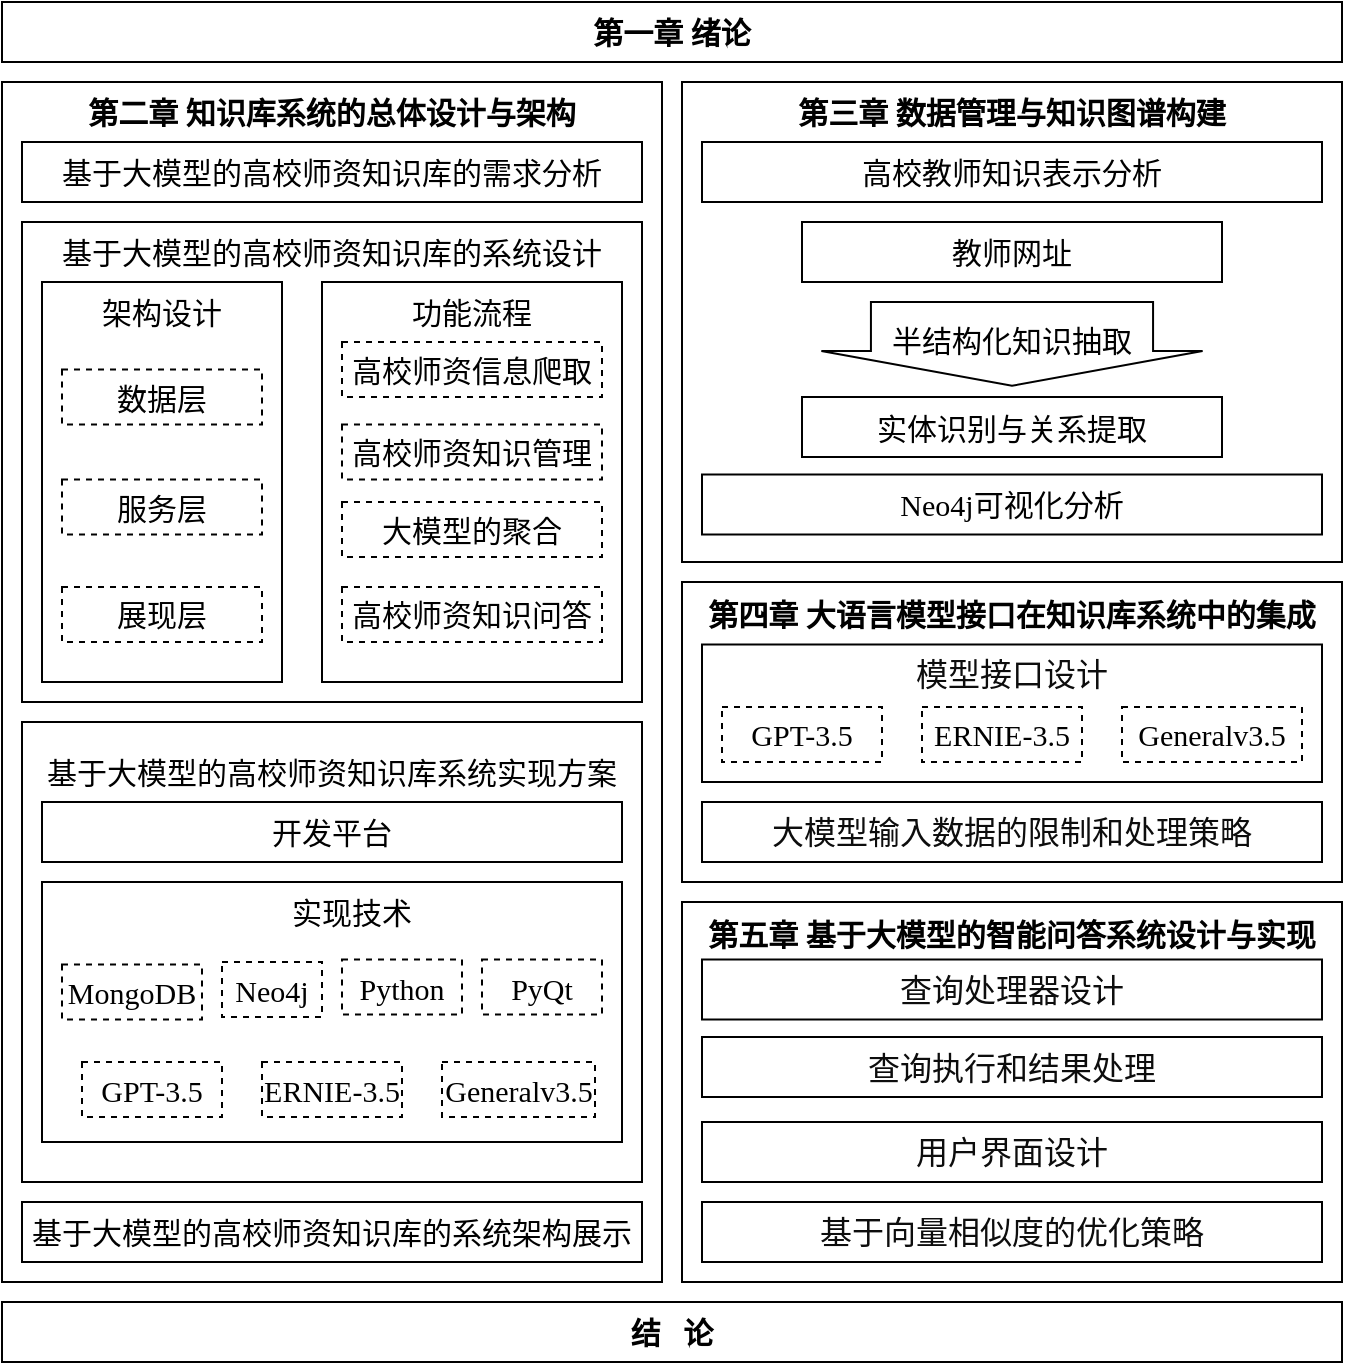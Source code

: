 <mxfile version="24.4.3" type="github">
  <diagram name="第 1 页" id="RLIpUlMl5tuERCqupQb9">
    <mxGraphModel dx="1042" dy="535" grid="1" gridSize="10" guides="1" tooltips="1" connect="1" arrows="1" fold="1" page="1" pageScale="1" pageWidth="827" pageHeight="1169" math="0" shadow="0">
      <root>
        <mxCell id="0" />
        <mxCell id="1" parent="0" />
        <mxCell id="gUjjzV2rQby6Is31GigP-1" value="&lt;font face=&quot;Times New Roman&quot; style=&quot;font-size: 15px;&quot;&gt;&lt;b&gt;第一章 绪论&lt;/b&gt;&lt;/font&gt;" style="rounded=0;whiteSpace=wrap;html=1;" parent="1" vertex="1">
          <mxGeometry x="150" y="190" width="670" height="30" as="geometry" />
        </mxCell>
        <mxCell id="gUjjzV2rQby6Is31GigP-6" value="" style="rounded=0;whiteSpace=wrap;html=1;" parent="1" vertex="1">
          <mxGeometry x="150" y="230" width="330" height="600" as="geometry" />
        </mxCell>
        <mxCell id="gUjjzV2rQby6Is31GigP-3" value="&lt;p class=&quot;MsoNormal&quot;&gt;&lt;font face=&quot;Times New Roman&quot; style=&quot;font-size: 15px;&quot;&gt;&lt;b&gt;第二章 知识库系统的总体设计与架构&lt;/b&gt;&lt;/font&gt;&lt;/p&gt;" style="rounded=0;whiteSpace=wrap;html=1;opacity=0;" parent="1" vertex="1">
          <mxGeometry x="150" y="230" width="330" height="30" as="geometry" />
        </mxCell>
        <mxCell id="gUjjzV2rQby6Is31GigP-4" value="&lt;p align=&quot;center&quot; class=&quot;MsoNormal&quot;&gt;&lt;font face=&quot;Times New Roman&quot; style=&quot;font-size: 15px;&quot;&gt;基于大模型的高校师资知识库的需求分析&lt;/font&gt;&lt;/p&gt;" style="rounded=0;whiteSpace=wrap;html=1;" parent="1" vertex="1">
          <mxGeometry x="160" y="260" width="310" height="30" as="geometry" />
        </mxCell>
        <mxCell id="gUjjzV2rQby6Is31GigP-7" value="" style="rounded=0;whiteSpace=wrap;html=1;" parent="1" vertex="1">
          <mxGeometry x="160" y="300" width="310" height="240" as="geometry" />
        </mxCell>
        <mxCell id="gUjjzV2rQby6Is31GigP-8" value="&lt;p class=&quot;MsoNormal&quot;&gt;&lt;span style=&quot;font-family: &amp;quot;Times New Roman&amp;quot;; font-size: 15px;&quot;&gt;基于大模型的高校师资知识库的系统设计&lt;/span&gt;&lt;br&gt;&lt;/p&gt;" style="rounded=0;whiteSpace=wrap;html=1;opacity=0;" parent="1" vertex="1">
          <mxGeometry x="160" y="300" width="310" height="30" as="geometry" />
        </mxCell>
        <mxCell id="gUjjzV2rQby6Is31GigP-9" value="" style="rounded=0;whiteSpace=wrap;html=1;" parent="1" vertex="1">
          <mxGeometry x="170" y="330" width="120" height="200" as="geometry" />
        </mxCell>
        <mxCell id="gUjjzV2rQby6Is31GigP-10" value="" style="rounded=0;whiteSpace=wrap;html=1;" parent="1" vertex="1">
          <mxGeometry x="310" y="330" width="150" height="200" as="geometry" />
        </mxCell>
        <mxCell id="gUjjzV2rQby6Is31GigP-11" value="&lt;p class=&quot;MsoNormal&quot;&gt;&lt;font face=&quot;Times New Roman&quot;&gt;&lt;span style=&quot;font-size: 15px;&quot;&gt;架构设计&lt;/span&gt;&lt;/font&gt;&lt;br&gt;&lt;/p&gt;" style="rounded=0;whiteSpace=wrap;html=1;opacity=0;" parent="1" vertex="1">
          <mxGeometry x="170" y="330" width="120" height="30" as="geometry" />
        </mxCell>
        <mxCell id="gUjjzV2rQby6Is31GigP-12" value="&lt;font style=&quot;font-size: 15px;&quot; face=&quot;Times New Roman&quot;&gt;数据层&lt;/font&gt;" style="rounded=0;whiteSpace=wrap;html=1;dashed=1;" parent="1" vertex="1">
          <mxGeometry x="180" y="373.75" width="100" height="27.5" as="geometry" />
        </mxCell>
        <mxCell id="gUjjzV2rQby6Is31GigP-13" value="&lt;font face=&quot;Times New Roman&quot;&gt;&lt;span style=&quot;font-size: 15px;&quot;&gt;服务层&lt;/span&gt;&lt;/font&gt;" style="rounded=0;whiteSpace=wrap;html=1;dashed=1;" parent="1" vertex="1">
          <mxGeometry x="180" y="428.75" width="100" height="27.5" as="geometry" />
        </mxCell>
        <mxCell id="gUjjzV2rQby6Is31GigP-14" value="&lt;font face=&quot;Times New Roman&quot;&gt;&lt;span style=&quot;font-size: 15px;&quot;&gt;展现层&lt;/span&gt;&lt;/font&gt;" style="rounded=0;whiteSpace=wrap;html=1;dashed=1;" parent="1" vertex="1">
          <mxGeometry x="180" y="482.5" width="100" height="27.5" as="geometry" />
        </mxCell>
        <mxCell id="gUjjzV2rQby6Is31GigP-15" value="&lt;p class=&quot;MsoNormal&quot;&gt;&lt;font face=&quot;Times New Roman&quot;&gt;&lt;span style=&quot;font-size: 15px;&quot;&gt;功能流程&lt;/span&gt;&lt;/font&gt;&lt;br&gt;&lt;/p&gt;" style="rounded=0;whiteSpace=wrap;html=1;opacity=0;" parent="1" vertex="1">
          <mxGeometry x="310" y="330" width="150" height="30" as="geometry" />
        </mxCell>
        <mxCell id="gUjjzV2rQby6Is31GigP-16" value="&lt;font face=&quot;Times New Roman&quot;&gt;&lt;span style=&quot;font-size: 15px;&quot;&gt;高校师资信息爬取&lt;/span&gt;&lt;/font&gt;" style="rounded=0;whiteSpace=wrap;html=1;dashed=1;" parent="1" vertex="1">
          <mxGeometry x="320" y="360" width="130" height="27.5" as="geometry" />
        </mxCell>
        <mxCell id="gUjjzV2rQby6Is31GigP-17" value="&lt;font face=&quot;Times New Roman&quot;&gt;&lt;span style=&quot;font-size: 15px;&quot;&gt;高校师资知识管理&lt;/span&gt;&lt;/font&gt;" style="rounded=0;whiteSpace=wrap;html=1;dashed=1;" parent="1" vertex="1">
          <mxGeometry x="320" y="401.25" width="130" height="27.5" as="geometry" />
        </mxCell>
        <mxCell id="gUjjzV2rQby6Is31GigP-18" value="&lt;font face=&quot;Times New Roman&quot;&gt;&lt;span style=&quot;font-size: 15px;&quot;&gt;大模型的聚合&lt;/span&gt;&lt;/font&gt;" style="rounded=0;whiteSpace=wrap;html=1;dashed=1;" parent="1" vertex="1">
          <mxGeometry x="320" y="440" width="130" height="27.5" as="geometry" />
        </mxCell>
        <mxCell id="gUjjzV2rQby6Is31GigP-19" value="&lt;font face=&quot;Times New Roman&quot;&gt;&lt;span style=&quot;font-size: 15px;&quot;&gt;高校师资知识问答&lt;/span&gt;&lt;/font&gt;" style="rounded=0;whiteSpace=wrap;html=1;dashed=1;" parent="1" vertex="1">
          <mxGeometry x="320" y="482.5" width="130" height="27.5" as="geometry" />
        </mxCell>
        <mxCell id="gUjjzV2rQby6Is31GigP-20" value="" style="rounded=0;whiteSpace=wrap;html=1;" parent="1" vertex="1">
          <mxGeometry x="160" y="550" width="310" height="230" as="geometry" />
        </mxCell>
        <mxCell id="gUjjzV2rQby6Is31GigP-21" value="&lt;p class=&quot;MsoNormal&quot;&gt;&lt;span style=&quot;font-family: &amp;quot;Times New Roman&amp;quot;; font-size: 15px;&quot;&gt;基于大模型的高校师资知识库系统实现方案&lt;/span&gt;&lt;br&gt;&lt;/p&gt;" style="rounded=0;whiteSpace=wrap;html=1;opacity=0;" parent="1" vertex="1">
          <mxGeometry x="160" y="560" width="310" height="30" as="geometry" />
        </mxCell>
        <mxCell id="gUjjzV2rQby6Is31GigP-23" value="&lt;p align=&quot;center&quot; class=&quot;MsoNormal&quot;&gt;&lt;font face=&quot;Times New Roman&quot; style=&quot;font-size: 15px;&quot;&gt;开发平台&lt;/font&gt;&lt;/p&gt;" style="rounded=0;whiteSpace=wrap;html=1;" parent="1" vertex="1">
          <mxGeometry x="170" y="590" width="290" height="30" as="geometry" />
        </mxCell>
        <mxCell id="gUjjzV2rQby6Is31GigP-24" value="" style="rounded=0;whiteSpace=wrap;html=1;" parent="1" vertex="1">
          <mxGeometry x="170" y="630" width="290" height="130" as="geometry" />
        </mxCell>
        <mxCell id="gUjjzV2rQby6Is31GigP-25" value="&lt;p class=&quot;MsoNormal&quot;&gt;&lt;span style=&quot;font-family: &amp;quot;Times New Roman&amp;quot;; font-size: 15px;&quot;&gt;实现技术&lt;/span&gt;&lt;br&gt;&lt;/p&gt;" style="rounded=0;whiteSpace=wrap;html=1;opacity=0;" parent="1" vertex="1">
          <mxGeometry x="170" y="630" width="310" height="30" as="geometry" />
        </mxCell>
        <mxCell id="gUjjzV2rQby6Is31GigP-22" value="&lt;font face=&quot;Times New Roman&quot;&gt;&lt;span style=&quot;font-size: 15px;&quot;&gt;MongoDB&lt;/span&gt;&lt;/font&gt;" style="rounded=0;whiteSpace=wrap;html=1;dashed=1;" parent="1" vertex="1">
          <mxGeometry x="180" y="671.25" width="70" height="27.5" as="geometry" />
        </mxCell>
        <mxCell id="gUjjzV2rQby6Is31GigP-27" value="&lt;font face=&quot;Times New Roman&quot;&gt;&lt;span style=&quot;font-size: 15px;&quot;&gt;Neo4j&lt;/span&gt;&lt;/font&gt;" style="rounded=0;whiteSpace=wrap;html=1;dashed=1;" parent="1" vertex="1">
          <mxGeometry x="260" y="670" width="50" height="27.5" as="geometry" />
        </mxCell>
        <mxCell id="gUjjzV2rQby6Is31GigP-28" value="&lt;font face=&quot;Times New Roman&quot;&gt;&lt;span style=&quot;font-size: 15px;&quot;&gt;Python&lt;/span&gt;&lt;/font&gt;" style="rounded=0;whiteSpace=wrap;html=1;dashed=1;" parent="1" vertex="1">
          <mxGeometry x="320" y="668.75" width="60" height="27.5" as="geometry" />
        </mxCell>
        <mxCell id="gUjjzV2rQby6Is31GigP-29" value="&lt;font face=&quot;Times New Roman&quot;&gt;&lt;span style=&quot;font-size: 15px;&quot;&gt;PyQt&lt;/span&gt;&lt;/font&gt;" style="rounded=0;whiteSpace=wrap;html=1;dashed=1;" parent="1" vertex="1">
          <mxGeometry x="390" y="668.75" width="60" height="27.5" as="geometry" />
        </mxCell>
        <mxCell id="gUjjzV2rQby6Is31GigP-32" value="&lt;font face=&quot;Times New Roman&quot;&gt;&lt;span style=&quot;font-size: 15px;&quot;&gt;GPT-3.5&lt;/span&gt;&lt;/font&gt;" style="rounded=0;whiteSpace=wrap;html=1;dashed=1;" parent="1" vertex="1">
          <mxGeometry x="190" y="720" width="70" height="27.5" as="geometry" />
        </mxCell>
        <mxCell id="gUjjzV2rQby6Is31GigP-33" value="&lt;font face=&quot;Times New Roman&quot;&gt;&lt;span style=&quot;font-size: 15px;&quot;&gt;ERNIE-3.5&lt;/span&gt;&lt;/font&gt;" style="rounded=0;whiteSpace=wrap;html=1;dashed=1;" parent="1" vertex="1">
          <mxGeometry x="280" y="720" width="70" height="27.5" as="geometry" />
        </mxCell>
        <mxCell id="gUjjzV2rQby6Is31GigP-34" value="&lt;font face=&quot;Times New Roman&quot;&gt;&lt;span style=&quot;font-size: 15px;&quot;&gt;Generalv3.5&lt;/span&gt;&lt;/font&gt;" style="rounded=0;whiteSpace=wrap;html=1;dashed=1;" parent="1" vertex="1">
          <mxGeometry x="370" y="720" width="76.5" height="27.5" as="geometry" />
        </mxCell>
        <mxCell id="gUjjzV2rQby6Is31GigP-36" value="&lt;p align=&quot;center&quot; class=&quot;MsoNormal&quot;&gt;&lt;font face=&quot;Times New Roman&quot; style=&quot;font-size: 15px;&quot;&gt;基于大模型的高校师资知识库的系统架构展示&lt;/font&gt;&lt;/p&gt;" style="rounded=0;whiteSpace=wrap;html=1;" parent="1" vertex="1">
          <mxGeometry x="160" y="790" width="310" height="30" as="geometry" />
        </mxCell>
        <mxCell id="gUjjzV2rQby6Is31GigP-37" value="" style="rounded=0;whiteSpace=wrap;html=1;" parent="1" vertex="1">
          <mxGeometry x="490" y="230" width="330" height="240" as="geometry" />
        </mxCell>
        <mxCell id="gUjjzV2rQby6Is31GigP-38" value="&lt;p class=&quot;MsoNormal&quot;&gt;&lt;font face=&quot;Times New Roman&quot; style=&quot;font-size: 15px;&quot;&gt;&lt;b&gt;第三章&amp;nbsp;&lt;/b&gt;&lt;/font&gt;&lt;span style=&quot;background-color: initial; font-size: 15px;&quot;&gt;&lt;font face=&quot;Times New Roman&quot;&gt;&lt;b&gt;数据管理与知识图谱构建&lt;/b&gt;&lt;/font&gt;&lt;/span&gt;&lt;/p&gt;" style="rounded=0;whiteSpace=wrap;html=1;opacity=0;" parent="1" vertex="1">
          <mxGeometry x="490" y="230" width="330" height="30" as="geometry" />
        </mxCell>
        <mxCell id="gUjjzV2rQby6Is31GigP-39" value="&lt;p align=&quot;center&quot; class=&quot;MsoNormal&quot;&gt;&lt;font face=&quot;Times New Roman&quot;&gt;&lt;span style=&quot;font-size: 15px;&quot;&gt;高校教师知识表示分析&lt;/span&gt;&lt;/font&gt;&lt;br&gt;&lt;/p&gt;" style="rounded=0;whiteSpace=wrap;html=1;" parent="1" vertex="1">
          <mxGeometry x="500" y="260" width="310" height="30" as="geometry" />
        </mxCell>
        <mxCell id="gUjjzV2rQby6Is31GigP-40" value="&lt;p align=&quot;center&quot; class=&quot;MsoNormal&quot;&gt;&lt;font face=&quot;Times New Roman&quot;&gt;&lt;span style=&quot;font-size: 15px;&quot;&gt;教师网址&lt;/span&gt;&lt;/font&gt;&lt;br&gt;&lt;/p&gt;" style="rounded=0;whiteSpace=wrap;html=1;" parent="1" vertex="1">
          <mxGeometry x="550" y="300" width="210" height="30" as="geometry" />
        </mxCell>
        <mxCell id="gUjjzV2rQby6Is31GigP-42" value="" style="html=1;shadow=0;dashed=0;align=center;verticalAlign=middle;shape=mxgraph.arrows2.arrow;dy=0.26;dx=17.34;notch=0;rotation=90;" parent="1" vertex="1">
          <mxGeometry x="634.06" y="265.62" width="41.88" height="190.63" as="geometry" />
        </mxCell>
        <mxCell id="gUjjzV2rQby6Is31GigP-46" value="&lt;p class=&quot;MsoNormal&quot;&gt;&lt;font face=&quot;Times New Roman&quot;&gt;&lt;span style=&quot;font-size: 15px;&quot;&gt;半结构化知识抽取&lt;/span&gt;&lt;/font&gt;&lt;br&gt;&lt;/p&gt;" style="rounded=0;whiteSpace=wrap;html=1;opacity=0;" parent="1" vertex="1">
          <mxGeometry x="590" y="343.75" width="130" height="30" as="geometry" />
        </mxCell>
        <mxCell id="gUjjzV2rQby6Is31GigP-48" value="&lt;p align=&quot;center&quot; class=&quot;MsoNormal&quot;&gt;&lt;font face=&quot;Times New Roman&quot;&gt;&lt;span style=&quot;font-size: 15px;&quot;&gt;实体识别与关系提取&lt;/span&gt;&lt;/font&gt;&lt;br&gt;&lt;/p&gt;" style="rounded=0;whiteSpace=wrap;html=1;" parent="1" vertex="1">
          <mxGeometry x="550" y="387.5" width="210" height="30" as="geometry" />
        </mxCell>
        <mxCell id="gUjjzV2rQby6Is31GigP-49" value="&lt;p align=&quot;center&quot; class=&quot;MsoNormal&quot;&gt;&lt;font face=&quot;Times New Roman&quot;&gt;&lt;span style=&quot;font-size: 15px;&quot;&gt;Neo4j可视化分析&lt;/span&gt;&lt;/font&gt;&lt;br&gt;&lt;/p&gt;" style="rounded=0;whiteSpace=wrap;html=1;" parent="1" vertex="1">
          <mxGeometry x="500" y="426.25" width="310" height="30" as="geometry" />
        </mxCell>
        <mxCell id="gUjjzV2rQby6Is31GigP-50" value="" style="rounded=0;whiteSpace=wrap;html=1;" parent="1" vertex="1">
          <mxGeometry x="490" y="480" width="330" height="150" as="geometry" />
        </mxCell>
        <mxCell id="gUjjzV2rQby6Is31GigP-51" value="&lt;p class=&quot;MsoNormal&quot;&gt;&lt;font face=&quot;Times New Roman&quot; style=&quot;font-size: 15px;&quot;&gt;&lt;b&gt;第四章&amp;nbsp;&lt;/b&gt;&lt;/font&gt;&lt;span style=&quot;background-color: initial; font-size: 15px;&quot;&gt;&lt;font face=&quot;Times New Roman&quot;&gt;&lt;b&gt;大语言模型接口在知识库系统中的集成&lt;/b&gt;&lt;/font&gt;&lt;/span&gt;&lt;/p&gt;" style="rounded=0;whiteSpace=wrap;html=1;opacity=0;" parent="1" vertex="1">
          <mxGeometry x="490" y="481.25" width="330" height="30" as="geometry" />
        </mxCell>
        <mxCell id="gUjjzV2rQby6Is31GigP-53" value="" style="rounded=0;whiteSpace=wrap;html=1;" parent="1" vertex="1">
          <mxGeometry x="500" y="511.25" width="310" height="68.75" as="geometry" />
        </mxCell>
        <mxCell id="gUjjzV2rQby6Is31GigP-54" value="&lt;p class=&quot;MsoNormal&quot;&gt;&lt;span style=&quot;border: 0px solid rgb(227, 227, 227); box-sizing: border-box; --tw-border-spacing-x: 0; --tw-border-spacing-y: 0; --tw-translate-x: 0; --tw-translate-y: 0; --tw-rotate: 0; --tw-skew-x: 0; --tw-skew-y: 0; --tw-scale-x: 1; --tw-scale-y: 1; --tw-pan-x: ; --tw-pan-y: ; --tw-pinch-zoom: ; --tw-scroll-snap-strictness: proximity; --tw-gradient-from-position: ; --tw-gradient-via-position: ; --tw-gradient-to-position: ; --tw-ordinal: ; --tw-slashed-zero: ; --tw-numeric-figure: ; --tw-numeric-spacing: ; --tw-numeric-fraction: ; --tw-ring-inset: ; --tw-ring-offset-width: 0px; --tw-ring-offset-color: #fff; --tw-ring-color: rgba(69,89,164,.5); --tw-ring-offset-shadow: 0 0 transparent; --tw-ring-shadow: 0 0 transparent; --tw-shadow: 0 0 transparent; --tw-shadow-colored: 0 0 transparent; --tw-blur: ; --tw-brightness: ; --tw-contrast: ; --tw-grayscale: ; --tw-hue-rotate: ; --tw-invert: ; --tw-saturate: ; --tw-sepia: ; --tw-drop-shadow: ; --tw-backdrop-blur: ; --tw-backdrop-brightness: ; --tw-backdrop-contrast: ; --tw-backdrop-grayscale: ; --tw-backdrop-hue-rotate: ; --tw-backdrop-invert: ; --tw-backdrop-opacity: ; --tw-backdrop-saturate: ; --tw-backdrop-sepia: ; --tw-contain-size: ; --tw-contain-layout: ; --tw-contain-paint: ; --tw-contain-style: ; color: rgb(13, 13, 13); font-size: 16px; text-align: left; white-space-collapse: preserve; background-color: rgb(255, 255, 255);&quot;&gt;&lt;font face=&quot;Times New Roman&quot;&gt;模型接口设计&lt;/font&gt;&lt;/span&gt;&lt;br&gt;&lt;/p&gt;" style="rounded=0;whiteSpace=wrap;html=1;opacity=0;" parent="1" vertex="1">
          <mxGeometry x="500" y="511.25" width="310" height="30" as="geometry" />
        </mxCell>
        <mxCell id="gUjjzV2rQby6Is31GigP-55" value="&lt;font face=&quot;Times New Roman&quot;&gt;&lt;span style=&quot;font-size: 15px;&quot;&gt;GPT-3.5&lt;/span&gt;&lt;/font&gt;" style="rounded=0;whiteSpace=wrap;html=1;dashed=1;" parent="1" vertex="1">
          <mxGeometry x="510" y="542.5" width="80" height="27.5" as="geometry" />
        </mxCell>
        <mxCell id="gUjjzV2rQby6Is31GigP-56" value="&lt;font face=&quot;Times New Roman&quot;&gt;&lt;span style=&quot;font-size: 15px;&quot;&gt;ERNIE-3.5&lt;/span&gt;&lt;/font&gt;" style="rounded=0;whiteSpace=wrap;html=1;dashed=1;" parent="1" vertex="1">
          <mxGeometry x="610" y="542.5" width="80" height="27.5" as="geometry" />
        </mxCell>
        <mxCell id="gUjjzV2rQby6Is31GigP-57" value="&lt;font face=&quot;Times New Roman&quot;&gt;&lt;span style=&quot;font-size: 15px;&quot;&gt;Generalv3.5&lt;/span&gt;&lt;/font&gt;" style="rounded=0;whiteSpace=wrap;html=1;dashed=1;" parent="1" vertex="1">
          <mxGeometry x="710" y="542.5" width="90" height="27.5" as="geometry" />
        </mxCell>
        <mxCell id="gUjjzV2rQby6Is31GigP-58" value="&lt;p align=&quot;center&quot; class=&quot;MsoNormal&quot;&gt;&lt;span style=&quot;color: rgb(13, 13, 13); font-size: 16px; text-align: left; white-space-collapse: preserve; background-color: rgb(255, 255, 255);&quot;&gt;&lt;font face=&quot;Times New Roman&quot;&gt;大模型输入数据的限制和处理策略&lt;/font&gt;&lt;/span&gt;&lt;br&gt;&lt;/p&gt;" style="rounded=0;whiteSpace=wrap;html=1;" parent="1" vertex="1">
          <mxGeometry x="500" y="590" width="310" height="30" as="geometry" />
        </mxCell>
        <mxCell id="gUjjzV2rQby6Is31GigP-59" value="" style="rounded=0;whiteSpace=wrap;html=1;" parent="1" vertex="1">
          <mxGeometry x="490" y="640" width="330" height="190" as="geometry" />
        </mxCell>
        <mxCell id="gUjjzV2rQby6Is31GigP-60" value="&lt;p class=&quot;MsoNormal&quot;&gt;&lt;font face=&quot;Times New Roman&quot; style=&quot;font-size: 15px;&quot;&gt;&lt;b&gt;第五章&amp;nbsp;&lt;/b&gt;&lt;/font&gt;&lt;span style=&quot;background-color: initial; font-size: 15px;&quot;&gt;&lt;font face=&quot;Times New Roman&quot;&gt;&lt;b&gt;基于大模型的智能问答系统设计与实现&lt;/b&gt;&lt;/font&gt;&lt;/span&gt;&lt;/p&gt;" style="rounded=0;whiteSpace=wrap;html=1;opacity=0;" parent="1" vertex="1">
          <mxGeometry x="490" y="641.25" width="330" height="30" as="geometry" />
        </mxCell>
        <mxCell id="gUjjzV2rQby6Is31GigP-61" value="&lt;p align=&quot;center&quot; class=&quot;MsoNormal&quot;&gt;&lt;span style=&quot;border: 0px solid rgb(227, 227, 227); box-sizing: border-box; --tw-border-spacing-x: 0; --tw-border-spacing-y: 0; --tw-translate-x: 0; --tw-translate-y: 0; --tw-rotate: 0; --tw-skew-x: 0; --tw-skew-y: 0; --tw-scale-x: 1; --tw-scale-y: 1; --tw-pan-x: ; --tw-pan-y: ; --tw-pinch-zoom: ; --tw-scroll-snap-strictness: proximity; --tw-gradient-from-position: ; --tw-gradient-via-position: ; --tw-gradient-to-position: ; --tw-ordinal: ; --tw-slashed-zero: ; --tw-numeric-figure: ; --tw-numeric-spacing: ; --tw-numeric-fraction: ; --tw-ring-inset: ; --tw-ring-offset-width: 0px; --tw-ring-offset-color: #fff; --tw-ring-color: rgba(69,89,164,.5); --tw-ring-offset-shadow: 0 0 transparent; --tw-ring-shadow: 0 0 transparent; --tw-shadow: 0 0 transparent; --tw-shadow-colored: 0 0 transparent; --tw-blur: ; --tw-brightness: ; --tw-contrast: ; --tw-grayscale: ; --tw-hue-rotate: ; --tw-invert: ; --tw-saturate: ; --tw-sepia: ; --tw-drop-shadow: ; --tw-backdrop-blur: ; --tw-backdrop-brightness: ; --tw-backdrop-contrast: ; --tw-backdrop-grayscale: ; --tw-backdrop-hue-rotate: ; --tw-backdrop-invert: ; --tw-backdrop-opacity: ; --tw-backdrop-saturate: ; --tw-backdrop-sepia: ; --tw-contain-size: ; --tw-contain-layout: ; --tw-contain-paint: ; --tw-contain-style: ; color: rgb(13, 13, 13); font-size: 16px; text-align: left; white-space-collapse: preserve; background-color: rgb(255, 255, 255);&quot;&gt;&lt;font face=&quot;Times New Roman&quot;&gt;查询处理器设计&lt;/font&gt;&lt;/span&gt;&lt;br&gt;&lt;/p&gt;" style="rounded=0;whiteSpace=wrap;html=1;" parent="1" vertex="1">
          <mxGeometry x="500" y="668.75" width="310" height="30" as="geometry" />
        </mxCell>
        <mxCell id="gUjjzV2rQby6Is31GigP-62" value="&lt;p align=&quot;center&quot; class=&quot;MsoNormal&quot;&gt;&lt;span style=&quot;border: 0px solid rgb(227, 227, 227); box-sizing: border-box; --tw-border-spacing-x: 0; --tw-border-spacing-y: 0; --tw-translate-x: 0; --tw-translate-y: 0; --tw-rotate: 0; --tw-skew-x: 0; --tw-skew-y: 0; --tw-scale-x: 1; --tw-scale-y: 1; --tw-pan-x: ; --tw-pan-y: ; --tw-pinch-zoom: ; --tw-scroll-snap-strictness: proximity; --tw-gradient-from-position: ; --tw-gradient-via-position: ; --tw-gradient-to-position: ; --tw-ordinal: ; --tw-slashed-zero: ; --tw-numeric-figure: ; --tw-numeric-spacing: ; --tw-numeric-fraction: ; --tw-ring-inset: ; --tw-ring-offset-width: 0px; --tw-ring-offset-color: #fff; --tw-ring-color: rgba(69,89,164,.5); --tw-ring-offset-shadow: 0 0 transparent; --tw-ring-shadow: 0 0 transparent; --tw-shadow: 0 0 transparent; --tw-shadow-colored: 0 0 transparent; --tw-blur: ; --tw-brightness: ; --tw-contrast: ; --tw-grayscale: ; --tw-hue-rotate: ; --tw-invert: ; --tw-saturate: ; --tw-sepia: ; --tw-drop-shadow: ; --tw-backdrop-blur: ; --tw-backdrop-brightness: ; --tw-backdrop-contrast: ; --tw-backdrop-grayscale: ; --tw-backdrop-hue-rotate: ; --tw-backdrop-invert: ; --tw-backdrop-opacity: ; --tw-backdrop-saturate: ; --tw-backdrop-sepia: ; --tw-contain-size: ; --tw-contain-layout: ; --tw-contain-paint: ; --tw-contain-style: ; color: rgb(13, 13, 13); font-size: 16px; text-align: left; white-space-collapse: preserve; background-color: rgb(255, 255, 255);&quot;&gt;&lt;font face=&quot;Times New Roman&quot;&gt;查询执行和结果处理&lt;/font&gt;&lt;/span&gt;&lt;br&gt;&lt;/p&gt;" style="rounded=0;whiteSpace=wrap;html=1;" parent="1" vertex="1">
          <mxGeometry x="500" y="707.5" width="310" height="30" as="geometry" />
        </mxCell>
        <mxCell id="gUjjzV2rQby6Is31GigP-63" value="&lt;p align=&quot;center&quot; class=&quot;MsoNormal&quot;&gt;&lt;span style=&quot;border: 0px solid rgb(227, 227, 227); box-sizing: border-box; --tw-border-spacing-x: 0; --tw-border-spacing-y: 0; --tw-translate-x: 0; --tw-translate-y: 0; --tw-rotate: 0; --tw-skew-x: 0; --tw-skew-y: 0; --tw-scale-x: 1; --tw-scale-y: 1; --tw-pan-x: ; --tw-pan-y: ; --tw-pinch-zoom: ; --tw-scroll-snap-strictness: proximity; --tw-gradient-from-position: ; --tw-gradient-via-position: ; --tw-gradient-to-position: ; --tw-ordinal: ; --tw-slashed-zero: ; --tw-numeric-figure: ; --tw-numeric-spacing: ; --tw-numeric-fraction: ; --tw-ring-inset: ; --tw-ring-offset-width: 0px; --tw-ring-offset-color: #fff; --tw-ring-color: rgba(69,89,164,.5); --tw-ring-offset-shadow: 0 0 transparent; --tw-ring-shadow: 0 0 transparent; --tw-shadow: 0 0 transparent; --tw-shadow-colored: 0 0 transparent; --tw-blur: ; --tw-brightness: ; --tw-contrast: ; --tw-grayscale: ; --tw-hue-rotate: ; --tw-invert: ; --tw-saturate: ; --tw-sepia: ; --tw-drop-shadow: ; --tw-backdrop-blur: ; --tw-backdrop-brightness: ; --tw-backdrop-contrast: ; --tw-backdrop-grayscale: ; --tw-backdrop-hue-rotate: ; --tw-backdrop-invert: ; --tw-backdrop-opacity: ; --tw-backdrop-saturate: ; --tw-backdrop-sepia: ; --tw-contain-size: ; --tw-contain-layout: ; --tw-contain-paint: ; --tw-contain-style: ; color: rgb(13, 13, 13); font-size: 16px; text-align: left; white-space-collapse: preserve; background-color: rgb(255, 255, 255);&quot;&gt;&lt;font face=&quot;Times New Roman&quot;&gt;用户界面设计&lt;/font&gt;&lt;/span&gt;&lt;br&gt;&lt;/p&gt;" style="rounded=0;whiteSpace=wrap;html=1;" parent="1" vertex="1">
          <mxGeometry x="500" y="750" width="310" height="30" as="geometry" />
        </mxCell>
        <mxCell id="gUjjzV2rQby6Is31GigP-64" value="&lt;p style=&quot;text-align: left;&quot; align=&quot;center&quot; class=&quot;MsoNormal&quot;&gt;&lt;font face=&quot;Times New Roman&quot; color=&quot;#0d0d0d&quot;&gt;&lt;span style=&quot;font-size: 16px; white-space-collapse: preserve;&quot;&gt;基于向量相似度的优化策略&lt;/span&gt;&lt;/font&gt;&lt;br&gt;&lt;/p&gt;" style="rounded=0;whiteSpace=wrap;html=1;" parent="1" vertex="1">
          <mxGeometry x="500" y="790" width="310" height="30" as="geometry" />
        </mxCell>
        <mxCell id="v3o0-UQbp9dYdcI8FLAy-1" value="&lt;font face=&quot;Times New Roman&quot; style=&quot;font-size: 15px;&quot;&gt;&lt;b&gt;结&amp;nbsp; &amp;nbsp;论&lt;/b&gt;&lt;/font&gt;" style="rounded=0;whiteSpace=wrap;html=1;" vertex="1" parent="1">
          <mxGeometry x="150" y="840" width="670" height="30" as="geometry" />
        </mxCell>
      </root>
    </mxGraphModel>
  </diagram>
</mxfile>
